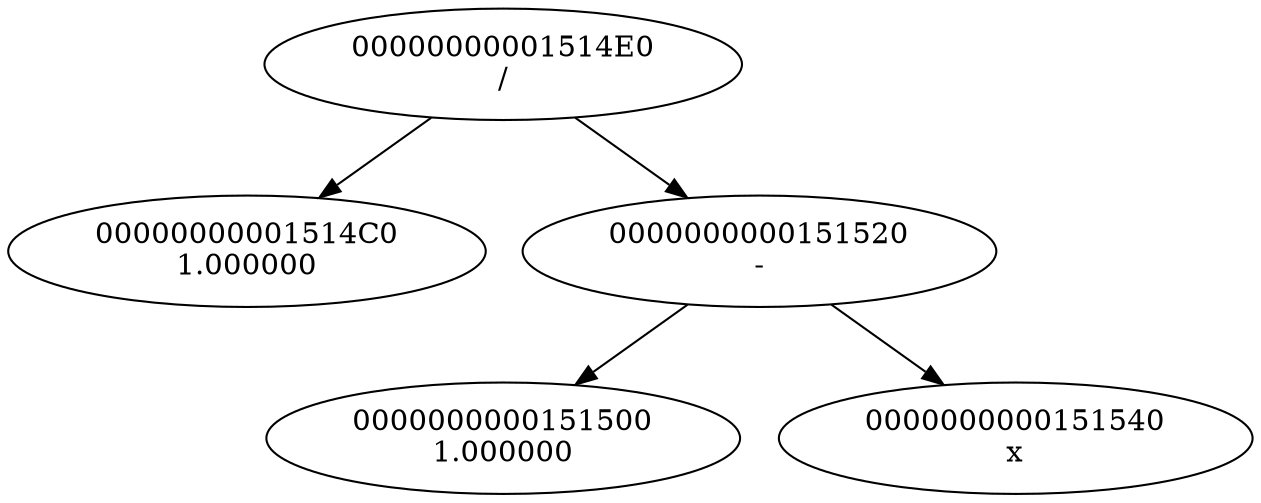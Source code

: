 digraph G{
"00000000001514E0
/"->"00000000001514C0
1.000000";
"00000000001514E0
/"->"0000000000151520
-";
"00000000001514C0
1.000000";
"0000000000151520
-"->"0000000000151500
1.000000";
"0000000000151520
-"->"0000000000151540
x";
"0000000000151500
1.000000";
"0000000000151540
x";
}